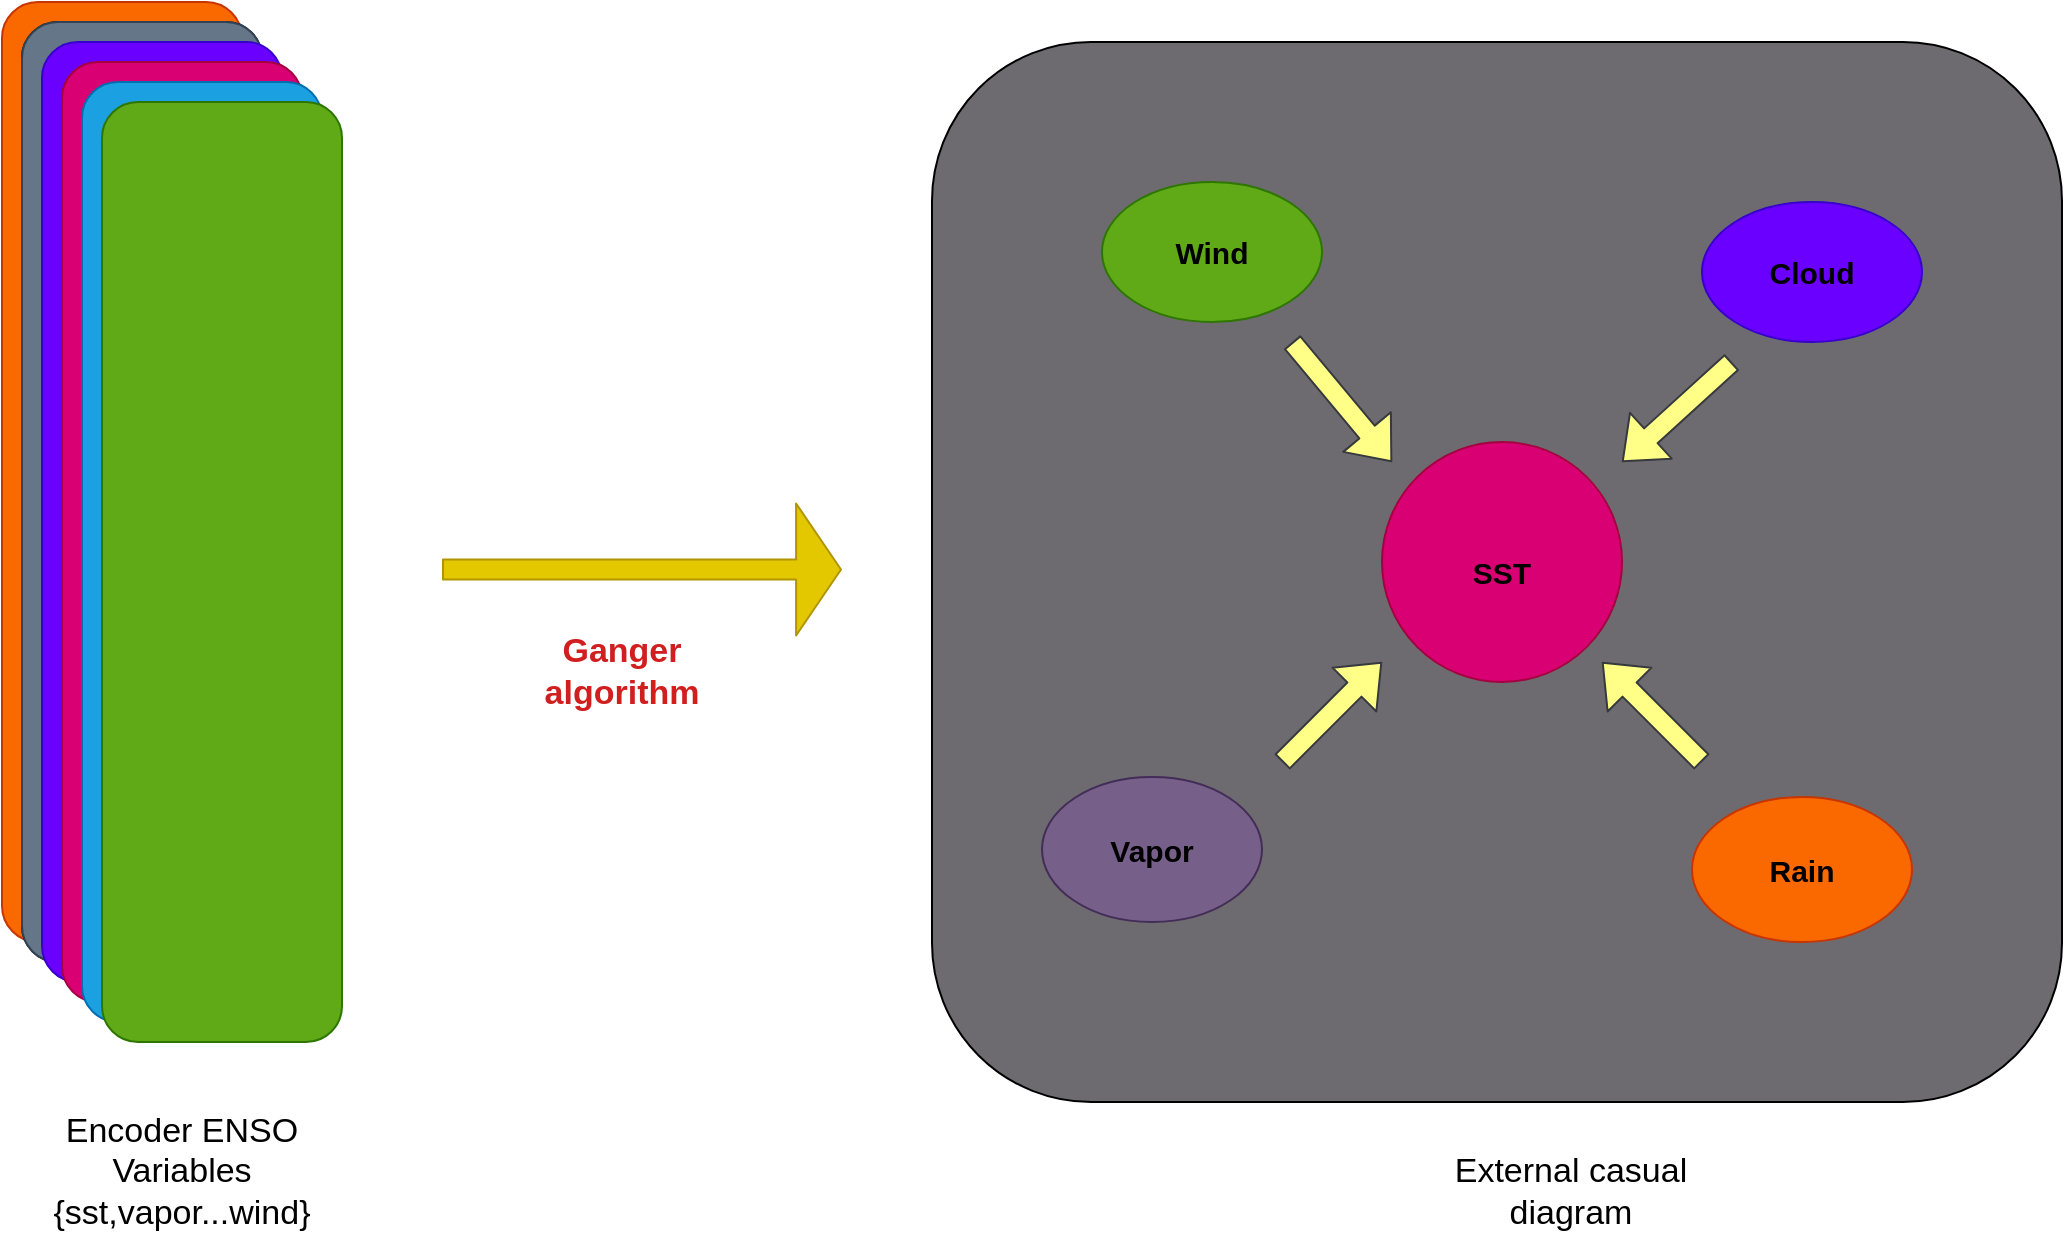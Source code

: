 <mxfile>
    <diagram id="QumYnEgJn3dXcwAWjp5F" name="第 1 页">
        <mxGraphModel dx="1563" dy="1543" grid="1" gridSize="10" guides="1" tooltips="1" connect="1" arrows="1" fold="1" page="1" pageScale="1" pageWidth="3300" pageHeight="4681" math="0" shadow="0">
            <root>
                <mxCell id="0"/>
                <mxCell id="1" parent="0"/>
                <mxCell id="9" value="" style="rounded=1;whiteSpace=wrap;html=1;fillColor=#6d6b70;" vertex="1" parent="1">
                    <mxGeometry x="875" y="660" width="565" height="530" as="geometry"/>
                </mxCell>
                <mxCell id="11" value="" style="ellipse;whiteSpace=wrap;html=1;fillColor=#60a917;fontColor=#ffffff;strokeColor=#2D7600;" vertex="1" parent="1">
                    <mxGeometry x="960" y="730" width="110" height="70" as="geometry"/>
                </mxCell>
                <mxCell id="12" value="" style="ellipse;whiteSpace=wrap;html=1;fillColor=#6a00ff;fontColor=#ffffff;strokeColor=#3700CC;" vertex="1" parent="1">
                    <mxGeometry x="1260" y="740" width="110" height="70" as="geometry"/>
                </mxCell>
                <mxCell id="13" value="" style="ellipse;whiteSpace=wrap;html=1;fillColor=#76608a;fontColor=#ffffff;strokeColor=#432D57;" vertex="1" parent="1">
                    <mxGeometry x="930" y="1027.5" width="110" height="72.5" as="geometry"/>
                </mxCell>
                <mxCell id="14" value="" style="ellipse;whiteSpace=wrap;html=1;fillColor=#fa6800;strokeColor=#C73500;fontColor=#000000;" vertex="1" parent="1">
                    <mxGeometry x="1255" y="1037.5" width="110" height="72.5" as="geometry"/>
                </mxCell>
                <mxCell id="15" value="" style="ellipse;whiteSpace=wrap;html=1;aspect=fixed;fillColor=#d80073;fontColor=#ffffff;strokeColor=#A50040;" vertex="1" parent="1">
                    <mxGeometry x="1100" y="860" width="120" height="120" as="geometry"/>
                </mxCell>
                <mxCell id="16" value="&lt;b&gt;&lt;font style=&quot;font-size: 15px;&quot;&gt;SST&lt;/font&gt;&lt;/b&gt;" style="text;html=1;strokeColor=none;fillColor=none;align=center;verticalAlign=middle;whiteSpace=wrap;rounded=0;" vertex="1" parent="1">
                    <mxGeometry x="1130" y="910" width="60" height="30" as="geometry"/>
                </mxCell>
                <mxCell id="21" value="&lt;b&gt;&lt;font style=&quot;font-size: 15px;&quot;&gt;Wind&lt;/font&gt;&lt;/b&gt;" style="text;html=1;strokeColor=none;fillColor=none;align=center;verticalAlign=middle;whiteSpace=wrap;rounded=0;" vertex="1" parent="1">
                    <mxGeometry x="985" y="750" width="60" height="30" as="geometry"/>
                </mxCell>
                <mxCell id="26" value="&lt;b&gt;&lt;font style=&quot;font-size: 15px;&quot;&gt;Vapor&lt;/font&gt;&lt;/b&gt;" style="text;html=1;strokeColor=none;fillColor=none;align=center;verticalAlign=middle;whiteSpace=wrap;rounded=0;" vertex="1" parent="1">
                    <mxGeometry x="955" y="1048.75" width="60" height="30" as="geometry"/>
                </mxCell>
                <mxCell id="31" value="&lt;b&gt;&lt;font style=&quot;font-size: 15px;&quot;&gt;Cloud&lt;/font&gt;&lt;/b&gt;" style="text;html=1;strokeColor=none;fillColor=none;align=center;verticalAlign=middle;whiteSpace=wrap;rounded=0;" vertex="1" parent="1">
                    <mxGeometry x="1285" y="760" width="60" height="30" as="geometry"/>
                </mxCell>
                <mxCell id="36" value="&lt;b&gt;&lt;font style=&quot;font-size: 15px;&quot;&gt;Rain&lt;/font&gt;&lt;/b&gt;" style="text;html=1;strokeColor=none;fillColor=none;align=center;verticalAlign=middle;whiteSpace=wrap;rounded=0;" vertex="1" parent="1">
                    <mxGeometry x="1280" y="1058.75" width="60" height="30" as="geometry"/>
                </mxCell>
                <mxCell id="49" value="" style="shape=flexArrow;endArrow=classic;html=1;fillColor=#ffff88;strokeColor=#36393d;" edge="1" parent="1">
                    <mxGeometry width="50" height="50" relative="1" as="geometry">
                        <mxPoint x="1055" y="810" as="sourcePoint"/>
                        <mxPoint x="1105" y="870" as="targetPoint"/>
                    </mxGeometry>
                </mxCell>
                <mxCell id="50" value="" style="shape=flexArrow;endArrow=classic;html=1;fillColor=#ffff88;strokeColor=#36393d;" edge="1" parent="1">
                    <mxGeometry width="50" height="50" relative="1" as="geometry">
                        <mxPoint x="1050" y="1020" as="sourcePoint"/>
                        <mxPoint x="1100" y="970" as="targetPoint"/>
                    </mxGeometry>
                </mxCell>
                <mxCell id="51" value="" style="shape=flexArrow;endArrow=classic;html=1;fillColor=#ffff88;strokeColor=#36393d;" edge="1" parent="1">
                    <mxGeometry width="50" height="50" relative="1" as="geometry">
                        <mxPoint x="1260" y="1020" as="sourcePoint"/>
                        <mxPoint x="1210" y="970" as="targetPoint"/>
                    </mxGeometry>
                </mxCell>
                <mxCell id="52" value="" style="shape=flexArrow;endArrow=classic;html=1;fillColor=#ffff88;strokeColor=#36393d;" edge="1" parent="1">
                    <mxGeometry width="50" height="50" relative="1" as="geometry">
                        <mxPoint x="1275" y="820" as="sourcePoint"/>
                        <mxPoint x="1220" y="870" as="targetPoint"/>
                    </mxGeometry>
                </mxCell>
                <mxCell id="59" value="" style="rounded=1;whiteSpace=wrap;html=1;fillColor=#fa6800;fontColor=#000000;strokeColor=#C73500;" vertex="1" parent="1">
                    <mxGeometry x="410" y="640" width="120" height="470" as="geometry"/>
                </mxCell>
                <mxCell id="60" value="" style="rounded=1;whiteSpace=wrap;html=1;" vertex="1" parent="1">
                    <mxGeometry x="420" y="650" width="120" height="470" as="geometry"/>
                </mxCell>
                <mxCell id="62" value="" style="rounded=1;whiteSpace=wrap;html=1;fillColor=#647687;fontColor=#ffffff;strokeColor=#314354;" vertex="1" parent="1">
                    <mxGeometry x="420" y="650" width="120" height="470" as="geometry"/>
                </mxCell>
                <mxCell id="63" value="" style="rounded=1;whiteSpace=wrap;html=1;fillColor=#6a00ff;fontColor=#ffffff;strokeColor=#3700CC;" vertex="1" parent="1">
                    <mxGeometry x="430" y="660" width="120" height="470" as="geometry"/>
                </mxCell>
                <mxCell id="64" value="" style="rounded=1;whiteSpace=wrap;html=1;fillColor=#d80073;fontColor=#ffffff;strokeColor=#A50040;" vertex="1" parent="1">
                    <mxGeometry x="440" y="670" width="120" height="470" as="geometry"/>
                </mxCell>
                <mxCell id="65" value="" style="rounded=1;whiteSpace=wrap;html=1;fillColor=#1ba1e2;fontColor=#ffffff;strokeColor=#006EAF;" vertex="1" parent="1">
                    <mxGeometry x="450" y="680" width="120" height="470" as="geometry"/>
                </mxCell>
                <mxCell id="66" value="" style="rounded=1;whiteSpace=wrap;html=1;fillColor=#60a917;fontColor=#ffffff;strokeColor=#2D7600;" vertex="1" parent="1">
                    <mxGeometry x="460" y="690" width="120" height="470" as="geometry"/>
                </mxCell>
                <mxCell id="68" value="" style="shape=flexArrow;endArrow=classic;html=1;endWidth=55;endSize=7.15;fillColor=#e3c800;strokeColor=#B09500;" edge="1" parent="1">
                    <mxGeometry width="50" height="50" relative="1" as="geometry">
                        <mxPoint x="630" y="923.75" as="sourcePoint"/>
                        <mxPoint x="830" y="923.75" as="targetPoint"/>
                    </mxGeometry>
                </mxCell>
                <mxCell id="69" value="&lt;font style=&quot;font-size: 17px;&quot;&gt;Encoder ENSO&lt;br&gt;Variables&lt;br&gt;{sst,vapor...wind}&lt;/font&gt;" style="text;html=1;strokeColor=none;fillColor=none;align=center;verticalAlign=middle;whiteSpace=wrap;rounded=0;" vertex="1" parent="1">
                    <mxGeometry x="470" y="1210" width="60" height="30" as="geometry"/>
                </mxCell>
                <mxCell id="71" value="&lt;font color=&quot;#d11f1f&quot; style=&quot;font-size: 17px;&quot;&gt;&lt;b&gt;Ganger algorithm&lt;/b&gt;&lt;/font&gt;" style="text;html=1;strokeColor=none;fillColor=none;align=center;verticalAlign=middle;whiteSpace=wrap;rounded=0;" vertex="1" parent="1">
                    <mxGeometry x="690" y="960" width="60" height="30" as="geometry"/>
                </mxCell>
                <mxCell id="72" value="&lt;font style=&quot;font-size: 17px;&quot;&gt;External casual diagram&lt;/font&gt;" style="text;html=1;strokeColor=none;fillColor=none;align=center;verticalAlign=middle;whiteSpace=wrap;rounded=0;" vertex="1" parent="1">
                    <mxGeometry x="1127.5" y="1220" width="132.5" height="30" as="geometry"/>
                </mxCell>
            </root>
        </mxGraphModel>
    </diagram>
</mxfile>